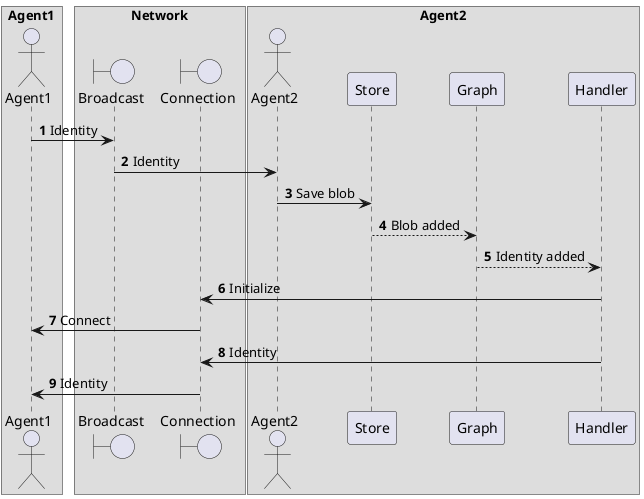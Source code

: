 @startuml

autonumber
box Agent1
actor Agent1
end box
box Network
boundary Broadcast
boundary Connection
end box
box Agent2
actor Agent2


Agent1 -> Broadcast: Identity
Broadcast -> Agent2: Identity
Agent2 -> Store: Save blob
Store --> Graph: Blob added
Graph --> Handler: Identity added
Handler -> Connection: Initialize
Connection -> Agent1: Connect
Handler -> Connection: Identity
Connection -> Agent1: Identity

@enduml
